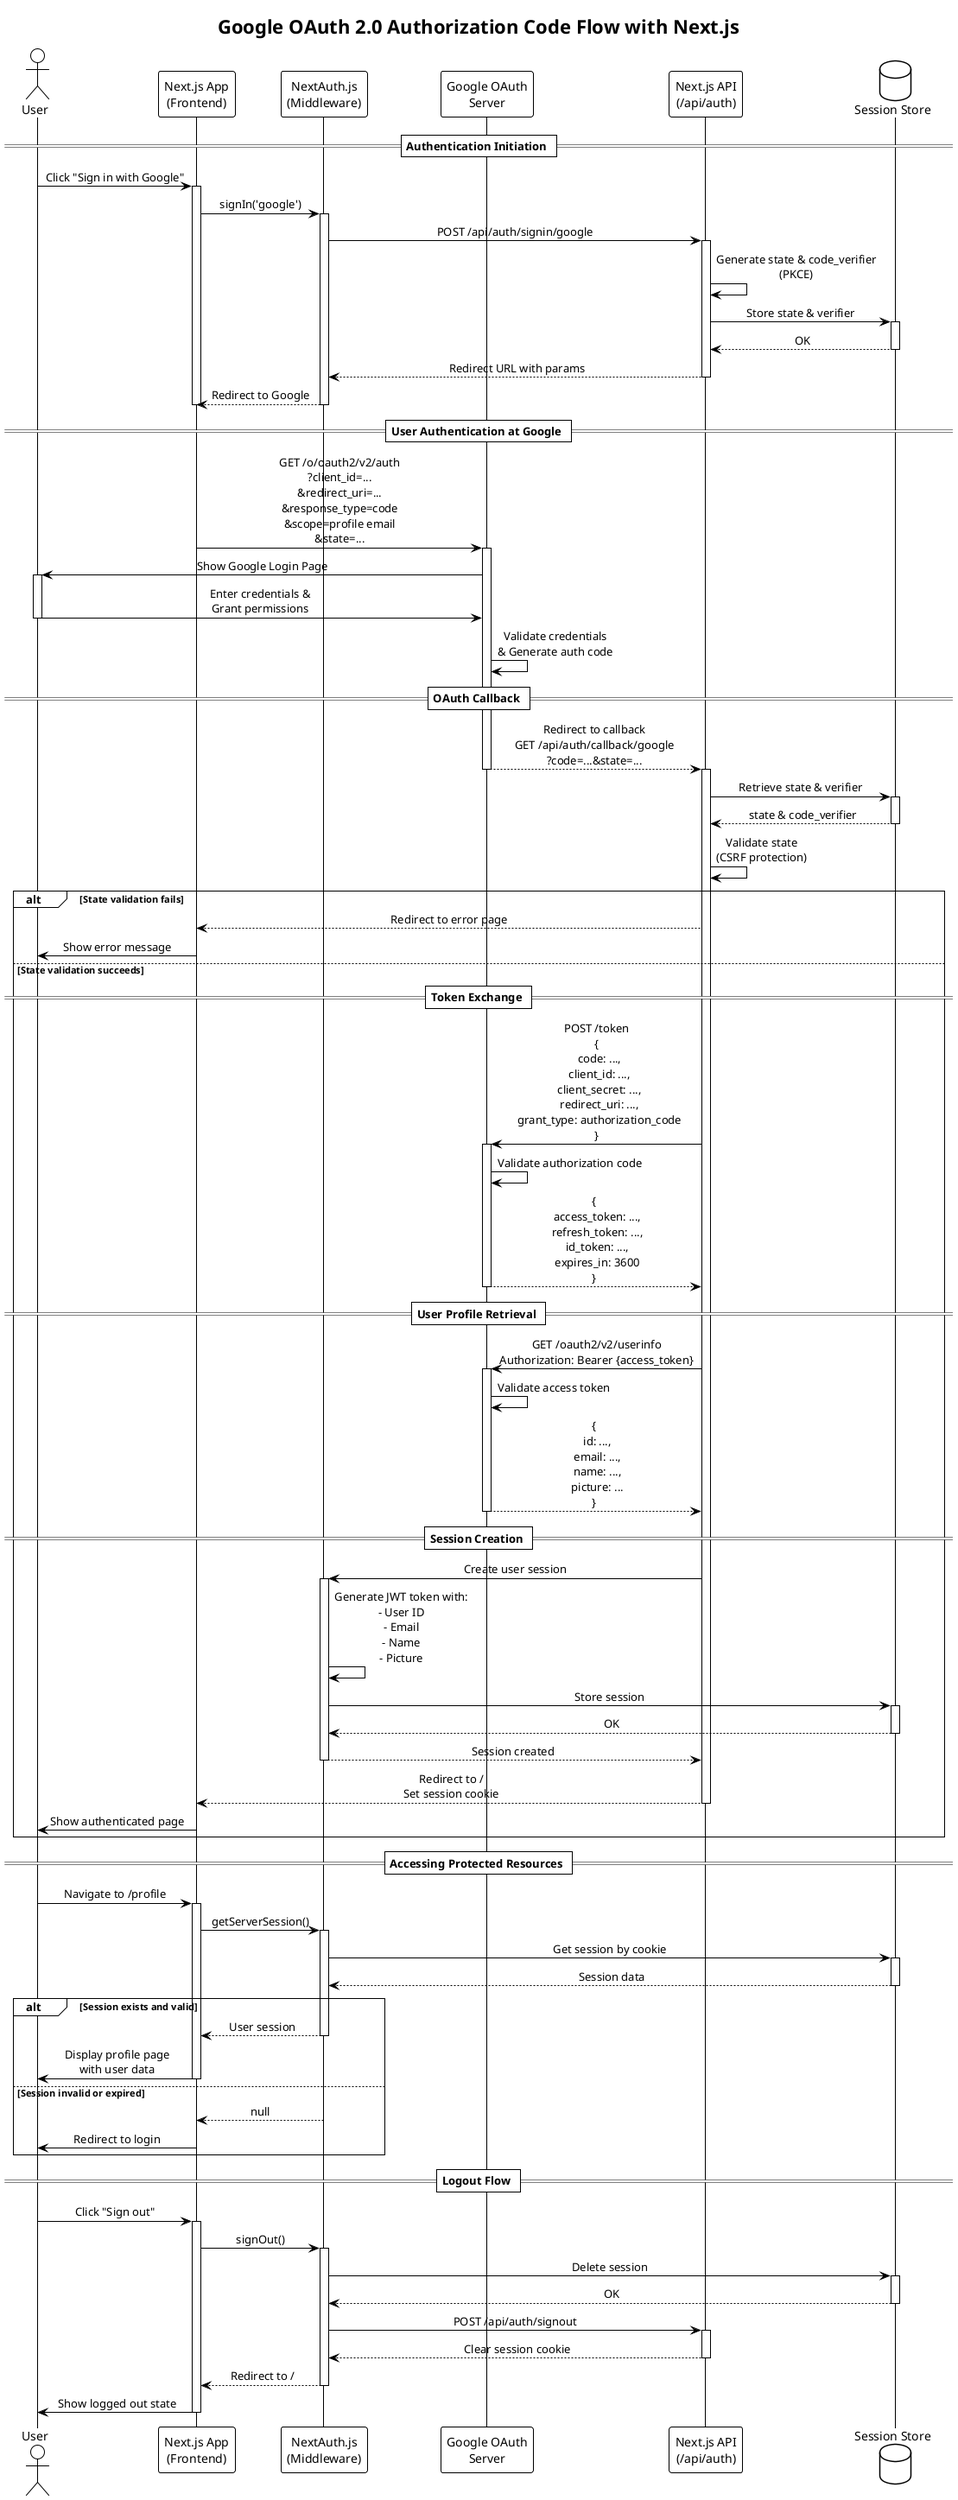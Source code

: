 @startuml Google OAuth 2.0 Flow
!theme plain
skinparam backgroundColor #FFFFFF
skinparam sequenceMessageAlign center

title Google OAuth 2.0 Authorization Code Flow with Next.js

actor User
participant "Next.js App\n(Frontend)" as NextJS
participant "NextAuth.js\n(Middleware)" as NextAuth
participant "Google OAuth\nServer" as Google
participant "Next.js API\n(/api/auth)" as API
database "Session Store" as Session

== Authentication Initiation ==

User -> NextJS: Click "Sign in with Google"
activate NextJS

NextJS -> NextAuth: signIn('google')
activate NextAuth

NextAuth -> API: POST /api/auth/signin/google
activate API

API -> API: Generate state & code_verifier\n(PKCE)
API -> Session: Store state & verifier
activate Session
Session --> API: OK
deactivate Session

API --> NextAuth: Redirect URL with params
deactivate API

NextAuth --> NextJS: Redirect to Google
deactivate NextAuth
deactivate NextJS

== User Authentication at Google ==

NextJS -> Google: GET /o/oauth2/v2/auth\n?client_id=...\n&redirect_uri=...\n&response_type=code\n&scope=profile email\n&state=...
activate Google

Google -> User: Show Google Login Page
activate User

User -> Google: Enter credentials &\nGrant permissions
deactivate User

Google -> Google: Validate credentials\n& Generate auth code

== OAuth Callback ==

Google --> API: Redirect to callback\nGET /api/auth/callback/google\n?code=...&state=...
deactivate Google
activate API

API -> Session: Retrieve state & verifier
activate Session
Session --> API: state & code_verifier
deactivate Session

API -> API: Validate state\n(CSRF protection)

alt State validation fails
    API --> NextJS: Redirect to error page
    NextJS -> User: Show error message
else State validation succeeds

    == Token Exchange ==

    API -> Google: POST /token\n{\n  code: ...,\n  client_id: ...,\n  client_secret: ...,\n  redirect_uri: ...,\n  grant_type: authorization_code\n}
    activate Google

    Google -> Google: Validate authorization code

    Google --> API: {\n  access_token: ...,\n  refresh_token: ...,\n  id_token: ...,\n  expires_in: 3600\n}
    deactivate Google

    == User Profile Retrieval ==

    API -> Google: GET /oauth2/v2/userinfo\nAuthorization: Bearer {access_token}
    activate Google

    Google -> Google: Validate access token

    Google --> API: {\n  id: ...,\n  email: ...,\n  name: ...,\n  picture: ...\n}
    deactivate Google

    == Session Creation ==

    API -> NextAuth: Create user session
    activate NextAuth

    NextAuth -> NextAuth: Generate JWT token with:\n- User ID\n- Email\n- Name\n- Picture

    NextAuth -> Session: Store session
    activate Session
    Session --> NextAuth: OK
    deactivate Session

    NextAuth --> API: Session created
    deactivate NextAuth

    API --> NextJS: Redirect to /\nSet session cookie
    deactivate API

    NextJS -> User: Show authenticated page
end

== Accessing Protected Resources ==

User -> NextJS: Navigate to /profile
activate NextJS

NextJS -> NextAuth: getServerSession()
activate NextAuth

NextAuth -> Session: Get session by cookie
activate Session
Session --> NextAuth: Session data
deactivate Session

alt Session exists and valid
    NextAuth --> NextJS: User session
    deactivate NextAuth
    NextJS -> User: Display profile page\nwith user data
    deactivate NextJS
else Session invalid or expired
    NextAuth --> NextJS: null
    deactivate NextAuth
    NextJS -> User: Redirect to login
    deactivate NextJS
end

== Logout Flow ==

User -> NextJS: Click "Sign out"
activate NextJS

NextJS -> NextAuth: signOut()
activate NextAuth

NextAuth -> Session: Delete session
activate Session
Session --> NextAuth: OK
deactivate Session

NextAuth -> API: POST /api/auth/signout
activate API
API --> NextAuth: Clear session cookie
deactivate API

NextAuth --> NextJS: Redirect to /
deactivate NextAuth

NextJS -> User: Show logged out state
deactivate NextJS

@enduml
